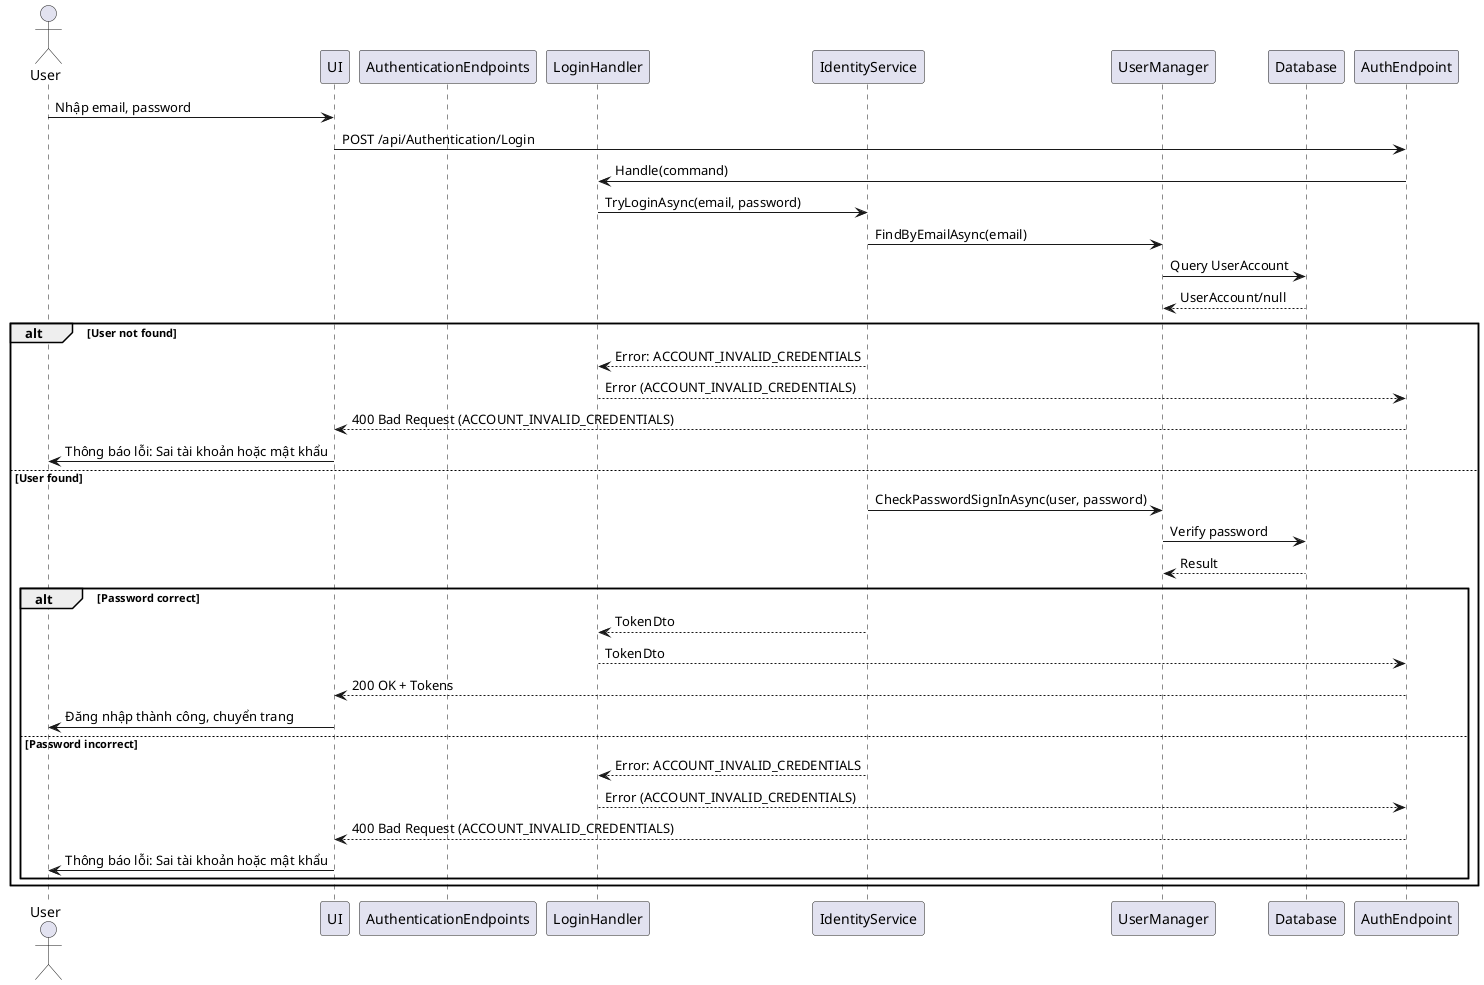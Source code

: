 @startuml
actor User
participant UI
participant AuthenticationEndpoints
participant LoginHandler
participant IdentityService
participant UserManager
participant Database

User -> UI : Nhập email, password
UI -> AuthEndpoint : POST /api/Authentication/Login
AuthEndpoint -> LoginHandler : Handle(command)
LoginHandler -> IdentityService : TryLoginAsync(email, password)
IdentityService -> UserManager : FindByEmailAsync(email)
UserManager -> Database : Query UserAccount
Database --> UserManager : UserAccount/null
alt User not found
    IdentityService --> LoginHandler : Error: ACCOUNT_INVALID_CREDENTIALS
    LoginHandler --> AuthEndpoint : Error (ACCOUNT_INVALID_CREDENTIALS)
    AuthEndpoint --> UI : 400 Bad Request (ACCOUNT_INVALID_CREDENTIALS)
    UI -> User : Thông báo lỗi: Sai tài khoản hoặc mật khẩu
else User found
    IdentityService -> UserManager : CheckPasswordSignInAsync(user, password)
    UserManager -> Database : Verify password
    Database --> UserManager : Result
    alt Password correct
        IdentityService --> LoginHandler : TokenDto
        LoginHandler --> AuthEndpoint : TokenDto
        AuthEndpoint --> UI : 200 OK + Tokens
        UI -> User : Đăng nhập thành công, chuyển trang
    else Password incorrect
        IdentityService --> LoginHandler : Error: ACCOUNT_INVALID_CREDENTIALS
        LoginHandler --> AuthEndpoint : Error (ACCOUNT_INVALID_CREDENTIALS)
        AuthEndpoint --> UI : 400 Bad Request (ACCOUNT_INVALID_CREDENTIALS)
        UI -> User : Thông báo lỗi: Sai tài khoản hoặc mật khẩu
    end
end
@enduml